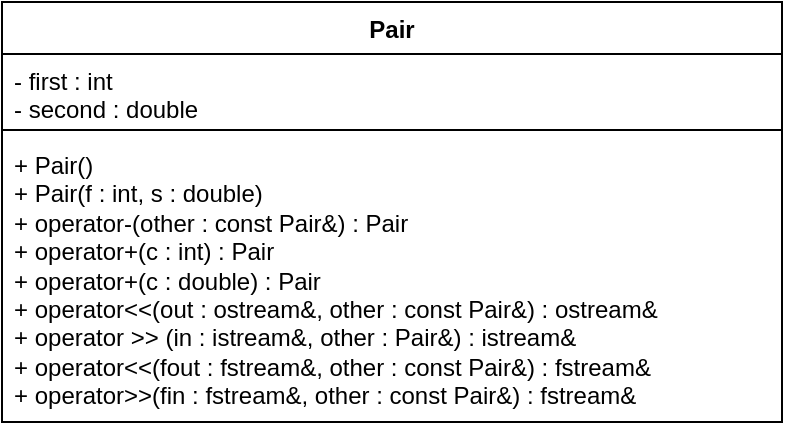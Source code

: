 <mxfile version="26.0.9">
  <diagram name="Страница — 1" id="coqMjcH2xo5ikZzvvLvA">
    <mxGraphModel dx="675" dy="1559" grid="1" gridSize="10" guides="1" tooltips="1" connect="1" arrows="1" fold="1" page="1" pageScale="1" pageWidth="827" pageHeight="1169" math="0" shadow="0">
      <root>
        <mxCell id="0" />
        <mxCell id="1" parent="0" />
        <mxCell id="Y0ovbnxwXAN54IFt_Th2-1" value="Pair" style="swimlane;fontStyle=1;align=center;verticalAlign=top;childLayout=stackLayout;horizontal=1;startSize=26;horizontalStack=0;resizeParent=1;resizeParentMax=0;resizeLast=0;collapsible=1;marginBottom=0;whiteSpace=wrap;html=1;" vertex="1" parent="1">
          <mxGeometry x="575" y="-60" width="390" height="210" as="geometry" />
        </mxCell>
        <mxCell id="Y0ovbnxwXAN54IFt_Th2-2" value="- first : int&lt;div&gt;- second : double&lt;/div&gt;" style="text;strokeColor=none;fillColor=none;align=left;verticalAlign=top;spacingLeft=4;spacingRight=4;overflow=hidden;rotatable=0;points=[[0,0.5],[1,0.5]];portConstraint=eastwest;whiteSpace=wrap;html=1;" vertex="1" parent="Y0ovbnxwXAN54IFt_Th2-1">
          <mxGeometry y="26" width="390" height="34" as="geometry" />
        </mxCell>
        <mxCell id="Y0ovbnxwXAN54IFt_Th2-3" value="" style="line;strokeWidth=1;fillColor=none;align=left;verticalAlign=middle;spacingTop=-1;spacingLeft=3;spacingRight=3;rotatable=0;labelPosition=right;points=[];portConstraint=eastwest;strokeColor=inherit;" vertex="1" parent="Y0ovbnxwXAN54IFt_Th2-1">
          <mxGeometry y="60" width="390" height="8" as="geometry" />
        </mxCell>
        <mxCell id="Y0ovbnxwXAN54IFt_Th2-4" value="+ Pair()&lt;div&gt;&lt;div&gt;+ Pair(f : int, s : double)&lt;/div&gt;&lt;div&gt;&lt;div&gt;&lt;div&gt;+ operator-(other : const Pair&amp;amp;) :&amp;nbsp;&lt;span style=&quot;background-color: transparent;&quot;&gt;Pair&lt;/span&gt;&lt;/div&gt;&lt;/div&gt;&lt;/div&gt;&lt;/div&gt;&lt;div&gt;&lt;div&gt;&lt;div&gt;+ operator+(c : int) :&amp;nbsp;&lt;span style=&quot;background-color: transparent;&quot;&gt;Pair&lt;/span&gt;&lt;/div&gt;&lt;div&gt;&lt;/div&gt;&lt;/div&gt;&lt;div&gt;&lt;div&gt;+ operator+(c : double) :&amp;nbsp;&lt;span style=&quot;background-color: transparent;&quot;&gt;Pair&lt;/span&gt;&lt;br&gt;&lt;/div&gt;&lt;div&gt;&lt;div&gt;+ operator&amp;lt;&amp;lt;(out : ostream&amp;amp;, other : const Pair&amp;amp;) :&amp;nbsp;&lt;span style=&quot;background-color: transparent;&quot;&gt;ostream&amp;amp;&lt;/span&gt;&lt;/div&gt;&lt;div&gt;+ operator &amp;gt;&amp;gt; (in : istream&amp;amp;, other : Pair&amp;amp;) : istream&amp;amp;&lt;/div&gt;&lt;/div&gt;&lt;div&gt;+ operator&amp;lt;&amp;lt;(fout : fstream&amp;amp;, other : const Pair&amp;amp;) :&amp;nbsp;&lt;span style=&quot;background-color: transparent;&quot;&gt;fstream&amp;amp;&lt;br&gt;&lt;/span&gt;+ operator&amp;gt;&amp;gt;(fin : fstream&amp;amp;, other : const Pair&amp;amp;) :&amp;nbsp;&lt;span style=&quot;background-color: transparent;&quot;&gt;fstream&amp;amp;&lt;br&gt;&lt;/span&gt;&lt;/div&gt;&lt;div&gt;&lt;br&gt;&lt;/div&gt;&lt;/div&gt;&lt;div&gt;&lt;br&gt;&lt;/div&gt;&lt;/div&gt;&lt;div&gt;&lt;br&gt;&lt;/div&gt;&lt;div&gt;&lt;br&gt;&lt;/div&gt;" style="text;strokeColor=none;fillColor=none;align=left;verticalAlign=top;spacingLeft=4;spacingRight=4;overflow=hidden;rotatable=0;points=[[0,0.5],[1,0.5]];portConstraint=eastwest;whiteSpace=wrap;html=1;" vertex="1" parent="Y0ovbnxwXAN54IFt_Th2-1">
          <mxGeometry y="68" width="390" height="142" as="geometry" />
        </mxCell>
      </root>
    </mxGraphModel>
  </diagram>
</mxfile>
